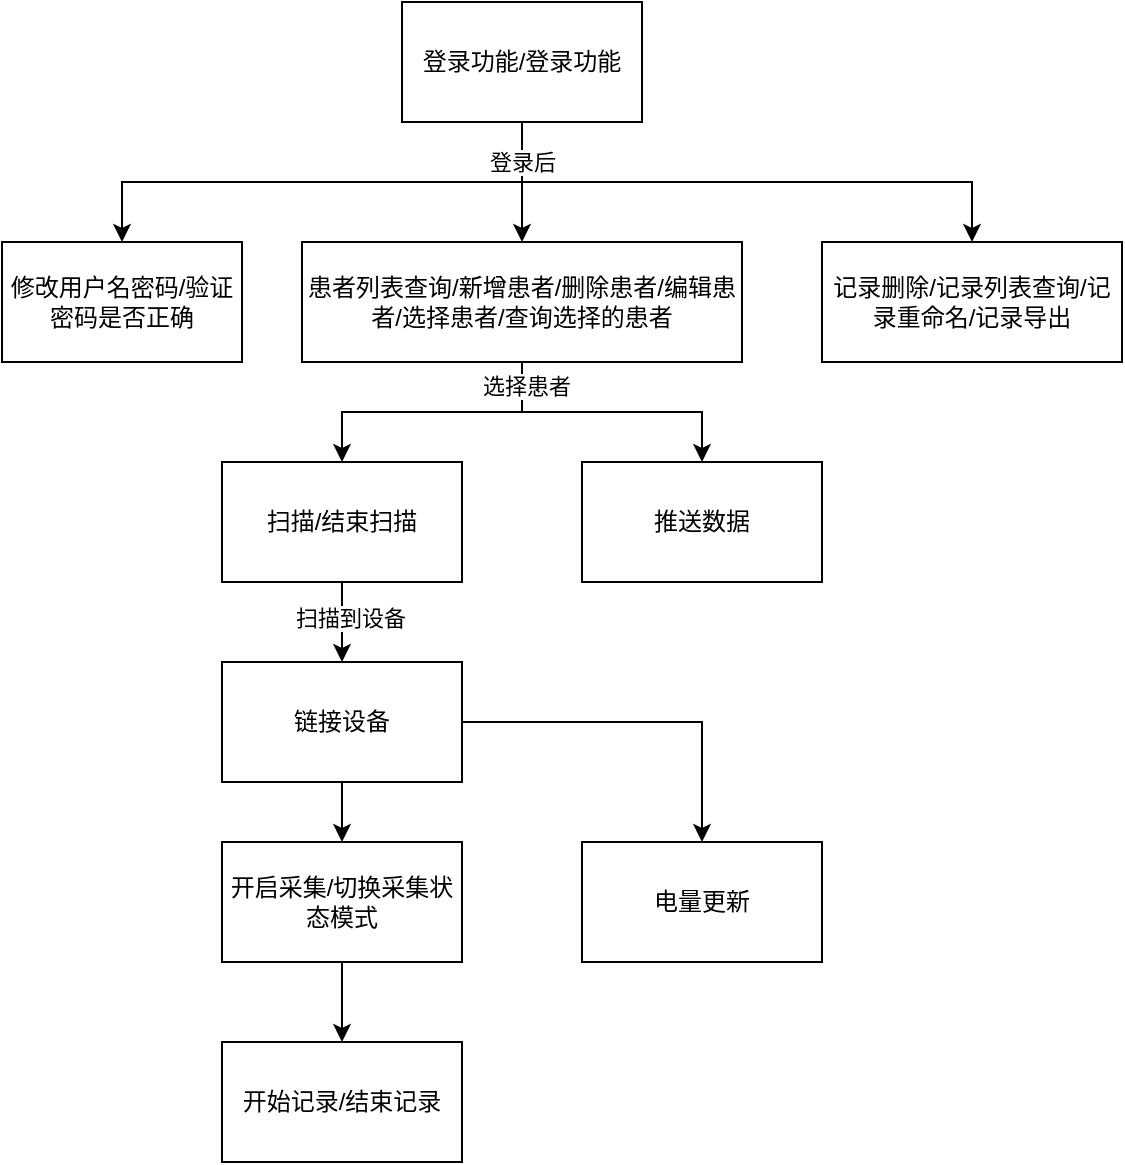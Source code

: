 <mxfile version="21.6.6" type="github">
  <diagram name="第 1 页" id="aqbBJ1UPIsCGT51pzWLn">
    <mxGraphModel dx="2074" dy="1078" grid="1" gridSize="10" guides="1" tooltips="1" connect="1" arrows="1" fold="1" page="1" pageScale="1" pageWidth="827" pageHeight="1169" math="0" shadow="0">
      <root>
        <mxCell id="0" />
        <mxCell id="1" parent="0" />
        <mxCell id="oUlZQVi8EFY8LUs8W8pe-25" style="edgeStyle=orthogonalEdgeStyle;rounded=0;orthogonalLoop=1;jettySize=auto;html=1;entryX=0.5;entryY=0;entryDx=0;entryDy=0;exitX=0.5;exitY=1;exitDx=0;exitDy=0;" edge="1" parent="1" source="oUlZQVi8EFY8LUs8W8pe-20" target="oUlZQVi8EFY8LUs8W8pe-22">
          <mxGeometry relative="1" as="geometry" />
        </mxCell>
        <mxCell id="oUlZQVi8EFY8LUs8W8pe-26" style="edgeStyle=orthogonalEdgeStyle;rounded=0;orthogonalLoop=1;jettySize=auto;html=1;entryX=0.5;entryY=0;entryDx=0;entryDy=0;" edge="1" parent="1" source="oUlZQVi8EFY8LUs8W8pe-20" target="oUlZQVi8EFY8LUs8W8pe-23">
          <mxGeometry relative="1" as="geometry" />
        </mxCell>
        <mxCell id="oUlZQVi8EFY8LUs8W8pe-27" style="edgeStyle=orthogonalEdgeStyle;rounded=0;orthogonalLoop=1;jettySize=auto;html=1;entryX=0.5;entryY=0;entryDx=0;entryDy=0;exitX=0.5;exitY=1;exitDx=0;exitDy=0;" edge="1" parent="1" source="oUlZQVi8EFY8LUs8W8pe-20" target="oUlZQVi8EFY8LUs8W8pe-24">
          <mxGeometry relative="1" as="geometry" />
        </mxCell>
        <mxCell id="oUlZQVi8EFY8LUs8W8pe-28" value="登录后" style="edgeLabel;html=1;align=center;verticalAlign=middle;resizable=0;points=[];" vertex="1" connectable="0" parent="oUlZQVi8EFY8LUs8W8pe-27">
          <mxGeometry x="-0.944" y="-3" relative="1" as="geometry">
            <mxPoint x="3" y="12" as="offset" />
          </mxGeometry>
        </mxCell>
        <mxCell id="oUlZQVi8EFY8LUs8W8pe-20" value="登录功能/登录功能" style="rounded=0;whiteSpace=wrap;html=1;" vertex="1" parent="1">
          <mxGeometry x="330" y="30" width="120" height="60" as="geometry" />
        </mxCell>
        <mxCell id="oUlZQVi8EFY8LUs8W8pe-22" value="修改用户名密码/验证密码是否正确" style="rounded=0;whiteSpace=wrap;html=1;" vertex="1" parent="1">
          <mxGeometry x="130" y="150" width="120" height="60" as="geometry" />
        </mxCell>
        <mxCell id="oUlZQVi8EFY8LUs8W8pe-35" style="edgeStyle=orthogonalEdgeStyle;rounded=0;orthogonalLoop=1;jettySize=auto;html=1;entryX=0.5;entryY=0;entryDx=0;entryDy=0;" edge="1" parent="1" source="oUlZQVi8EFY8LUs8W8pe-23" target="oUlZQVi8EFY8LUs8W8pe-30">
          <mxGeometry relative="1" as="geometry" />
        </mxCell>
        <mxCell id="oUlZQVi8EFY8LUs8W8pe-36" style="edgeStyle=orthogonalEdgeStyle;rounded=0;orthogonalLoop=1;jettySize=auto;html=1;entryX=0.5;entryY=0;entryDx=0;entryDy=0;" edge="1" parent="1" source="oUlZQVi8EFY8LUs8W8pe-23" target="oUlZQVi8EFY8LUs8W8pe-29">
          <mxGeometry relative="1" as="geometry" />
        </mxCell>
        <mxCell id="oUlZQVi8EFY8LUs8W8pe-37" value="选择患者" style="edgeLabel;html=1;align=center;verticalAlign=middle;resizable=0;points=[];" vertex="1" connectable="0" parent="oUlZQVi8EFY8LUs8W8pe-36">
          <mxGeometry x="-0.829" y="2" relative="1" as="geometry">
            <mxPoint as="offset" />
          </mxGeometry>
        </mxCell>
        <mxCell id="oUlZQVi8EFY8LUs8W8pe-23" value="患者列表查询/新增患者/删除患者/编辑患者/选择患者/查询选择的患者" style="rounded=0;whiteSpace=wrap;html=1;" vertex="1" parent="1">
          <mxGeometry x="280" y="150" width="220" height="60" as="geometry" />
        </mxCell>
        <mxCell id="oUlZQVi8EFY8LUs8W8pe-24" value="记录删除/记录列表查询/记录重命名/记录导出" style="rounded=0;whiteSpace=wrap;html=1;" vertex="1" parent="1">
          <mxGeometry x="540" y="150" width="150" height="60" as="geometry" />
        </mxCell>
        <mxCell id="oUlZQVi8EFY8LUs8W8pe-38" style="edgeStyle=orthogonalEdgeStyle;rounded=0;orthogonalLoop=1;jettySize=auto;html=1;exitX=0.5;exitY=1;exitDx=0;exitDy=0;entryX=0.5;entryY=0;entryDx=0;entryDy=0;" edge="1" parent="1" source="oUlZQVi8EFY8LUs8W8pe-29" target="oUlZQVi8EFY8LUs8W8pe-31">
          <mxGeometry relative="1" as="geometry" />
        </mxCell>
        <mxCell id="oUlZQVi8EFY8LUs8W8pe-39" value="扫描到设备" style="edgeLabel;html=1;align=center;verticalAlign=middle;resizable=0;points=[];" vertex="1" connectable="0" parent="oUlZQVi8EFY8LUs8W8pe-38">
          <mxGeometry x="-0.1" y="4" relative="1" as="geometry">
            <mxPoint as="offset" />
          </mxGeometry>
        </mxCell>
        <mxCell id="oUlZQVi8EFY8LUs8W8pe-29" value="扫描/结束扫描" style="rounded=0;whiteSpace=wrap;html=1;" vertex="1" parent="1">
          <mxGeometry x="240" y="260" width="120" height="60" as="geometry" />
        </mxCell>
        <mxCell id="oUlZQVi8EFY8LUs8W8pe-30" value="推送数据" style="rounded=0;whiteSpace=wrap;html=1;" vertex="1" parent="1">
          <mxGeometry x="420" y="260" width="120" height="60" as="geometry" />
        </mxCell>
        <mxCell id="oUlZQVi8EFY8LUs8W8pe-40" style="edgeStyle=orthogonalEdgeStyle;rounded=0;orthogonalLoop=1;jettySize=auto;html=1;exitX=0.5;exitY=1;exitDx=0;exitDy=0;entryX=0.5;entryY=0;entryDx=0;entryDy=0;" edge="1" parent="1" source="oUlZQVi8EFY8LUs8W8pe-31" target="oUlZQVi8EFY8LUs8W8pe-32">
          <mxGeometry relative="1" as="geometry" />
        </mxCell>
        <mxCell id="oUlZQVi8EFY8LUs8W8pe-41" style="edgeStyle=orthogonalEdgeStyle;rounded=0;orthogonalLoop=1;jettySize=auto;html=1;entryX=0.5;entryY=0;entryDx=0;entryDy=0;" edge="1" parent="1" source="oUlZQVi8EFY8LUs8W8pe-31" target="oUlZQVi8EFY8LUs8W8pe-33">
          <mxGeometry relative="1" as="geometry" />
        </mxCell>
        <mxCell id="oUlZQVi8EFY8LUs8W8pe-31" value="链接设备" style="rounded=0;whiteSpace=wrap;html=1;" vertex="1" parent="1">
          <mxGeometry x="240" y="360" width="120" height="60" as="geometry" />
        </mxCell>
        <mxCell id="oUlZQVi8EFY8LUs8W8pe-42" style="edgeStyle=orthogonalEdgeStyle;rounded=0;orthogonalLoop=1;jettySize=auto;html=1;exitX=0.5;exitY=1;exitDx=0;exitDy=0;" edge="1" parent="1" source="oUlZQVi8EFY8LUs8W8pe-32" target="oUlZQVi8EFY8LUs8W8pe-34">
          <mxGeometry relative="1" as="geometry" />
        </mxCell>
        <mxCell id="oUlZQVi8EFY8LUs8W8pe-32" value="开启采集/切换采集状态模式" style="rounded=0;whiteSpace=wrap;html=1;" vertex="1" parent="1">
          <mxGeometry x="240" y="450" width="120" height="60" as="geometry" />
        </mxCell>
        <mxCell id="oUlZQVi8EFY8LUs8W8pe-33" value="电量更新" style="rounded=0;whiteSpace=wrap;html=1;" vertex="1" parent="1">
          <mxGeometry x="420" y="450" width="120" height="60" as="geometry" />
        </mxCell>
        <mxCell id="oUlZQVi8EFY8LUs8W8pe-34" value="开始记录/结束记录" style="rounded=0;whiteSpace=wrap;html=1;" vertex="1" parent="1">
          <mxGeometry x="240" y="550" width="120" height="60" as="geometry" />
        </mxCell>
      </root>
    </mxGraphModel>
  </diagram>
</mxfile>
